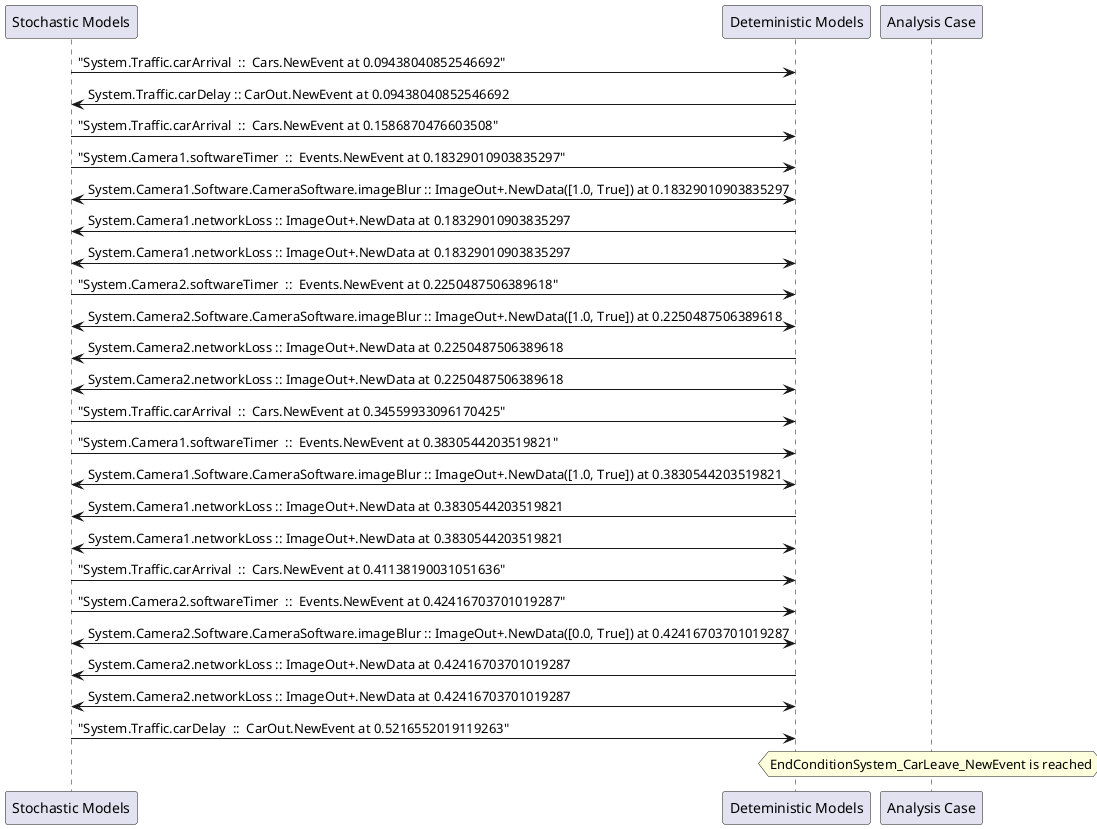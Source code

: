 
	@startuml
	participant "Stochastic Models" as stochmodel
	participant "Deteministic Models" as detmodel
	participant "Analysis Case" as analysis
	{28370_stop} stochmodel -> detmodel : "System.Traffic.carArrival  ::  Cars.NewEvent at 0.09438040852546692"
{28391_start} detmodel -> stochmodel : System.Traffic.carDelay :: CarOut.NewEvent at 0.09438040852546692
{28371_stop} stochmodel -> detmodel : "System.Traffic.carArrival  ::  Cars.NewEvent at 0.1586870476603508"
{28338_stop} stochmodel -> detmodel : "System.Camera1.softwareTimer  ::  Events.NewEvent at 0.18329010903835297"
detmodel <-> stochmodel : System.Camera1.Software.CameraSoftware.imageBlur :: ImageOut+.NewData([1.0, True]) at 0.18329010903835297
detmodel -> stochmodel : System.Camera1.networkLoss :: ImageOut+.NewData at 0.18329010903835297
detmodel <-> stochmodel : System.Camera1.networkLoss :: ImageOut+.NewData at 0.18329010903835297
{28354_stop} stochmodel -> detmodel : "System.Camera2.softwareTimer  ::  Events.NewEvent at 0.2250487506389618"
detmodel <-> stochmodel : System.Camera2.Software.CameraSoftware.imageBlur :: ImageOut+.NewData([1.0, True]) at 0.2250487506389618
detmodel -> stochmodel : System.Camera2.networkLoss :: ImageOut+.NewData at 0.2250487506389618
detmodel <-> stochmodel : System.Camera2.networkLoss :: ImageOut+.NewData at 0.2250487506389618
{28372_stop} stochmodel -> detmodel : "System.Traffic.carArrival  ::  Cars.NewEvent at 0.34559933096170425"
{28339_stop} stochmodel -> detmodel : "System.Camera1.softwareTimer  ::  Events.NewEvent at 0.3830544203519821"
detmodel <-> stochmodel : System.Camera1.Software.CameraSoftware.imageBlur :: ImageOut+.NewData([1.0, True]) at 0.3830544203519821
detmodel -> stochmodel : System.Camera1.networkLoss :: ImageOut+.NewData at 0.3830544203519821
detmodel <-> stochmodel : System.Camera1.networkLoss :: ImageOut+.NewData at 0.3830544203519821
{28373_stop} stochmodel -> detmodel : "System.Traffic.carArrival  ::  Cars.NewEvent at 0.41138190031051636"
{28355_stop} stochmodel -> detmodel : "System.Camera2.softwareTimer  ::  Events.NewEvent at 0.42416703701019287"
detmodel <-> stochmodel : System.Camera2.Software.CameraSoftware.imageBlur :: ImageOut+.NewData([0.0, True]) at 0.42416703701019287
detmodel -> stochmodel : System.Camera2.networkLoss :: ImageOut+.NewData at 0.42416703701019287
detmodel <-> stochmodel : System.Camera2.networkLoss :: ImageOut+.NewData at 0.42416703701019287
{28391_stop} stochmodel -> detmodel : "System.Traffic.carDelay  ::  CarOut.NewEvent at 0.5216552019119263"
{28391_start} <-> {28391_stop} : delay
hnote over analysis 
EndConditionSystem_CarLeave_NewEvent is reached
endnote
@enduml